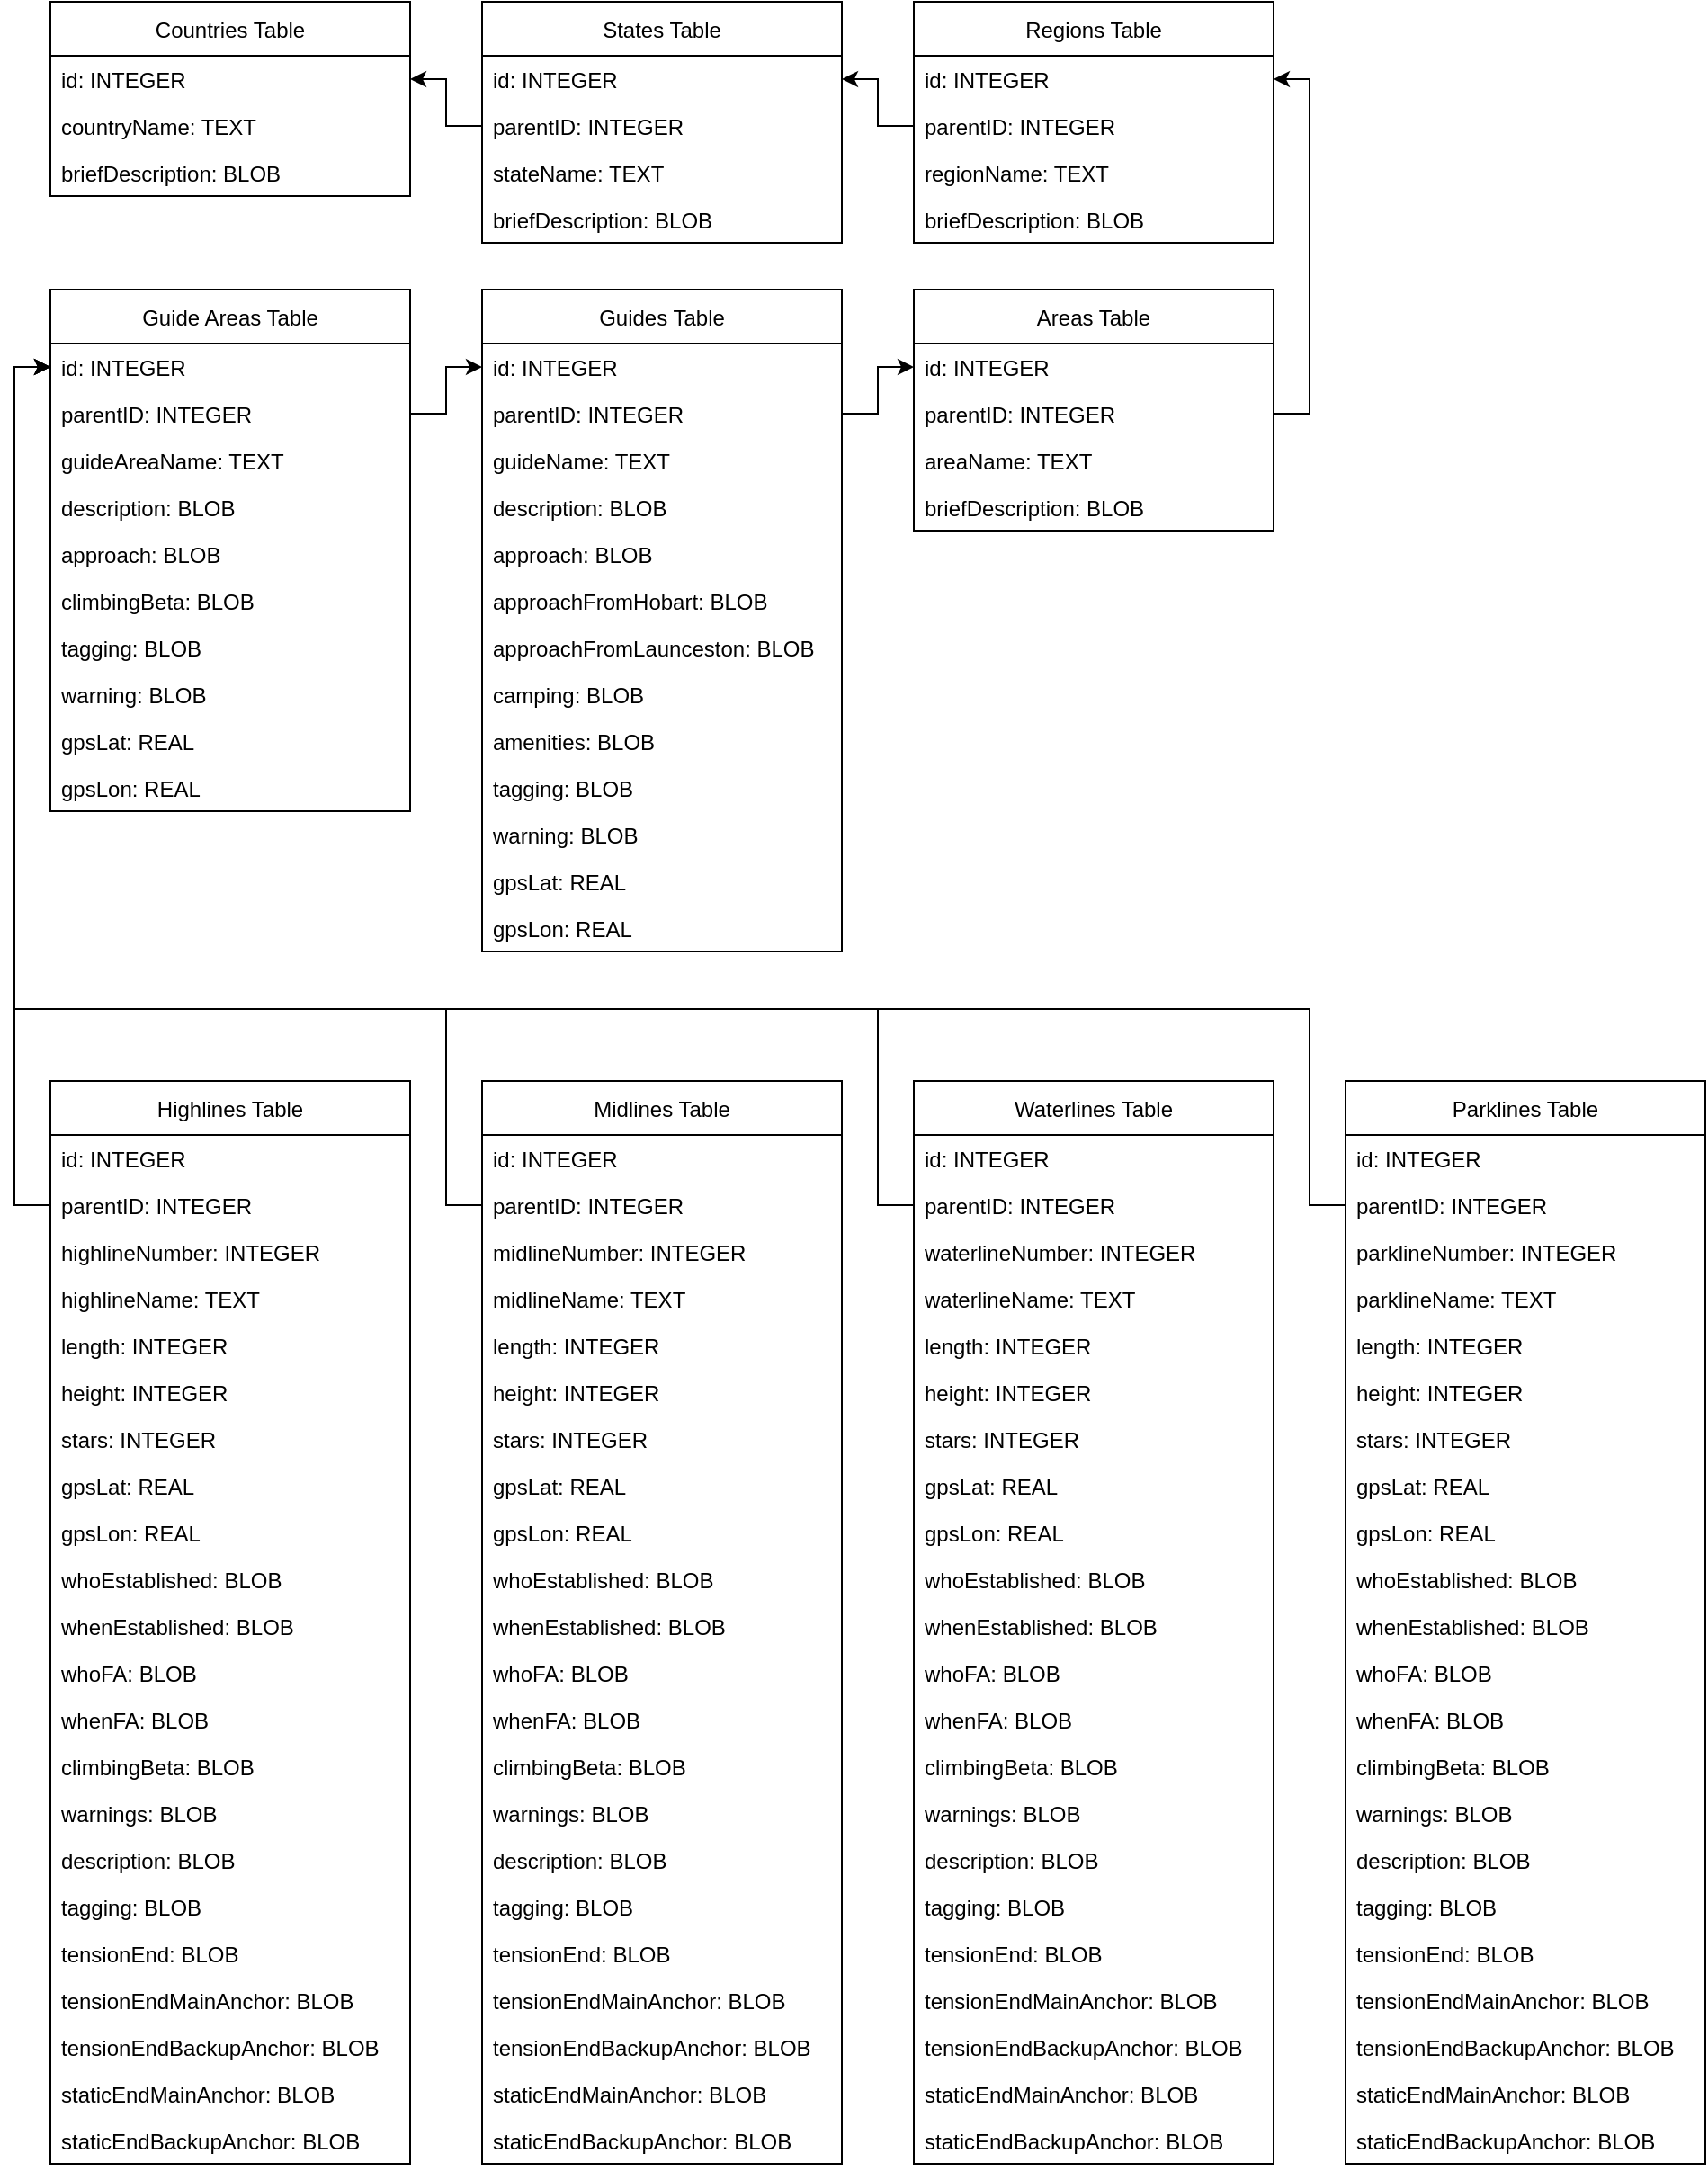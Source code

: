 <mxfile version="14.1.1" type="github">
  <diagram id="WBI-k09h-WRQAt_F1_dS" name="Page-1">
    <mxGraphModel dx="1955" dy="973" grid="1" gridSize="10" guides="1" tooltips="1" connect="1" arrows="1" fold="1" page="1" pageScale="1" pageWidth="3300" pageHeight="4681" math="0" shadow="0">
      <root>
        <mxCell id="0" />
        <mxCell id="1" parent="0" />
        <mxCell id="96o7pm22egk5vVidrWbm-4" value="Countries Table" style="swimlane;fontStyle=0;childLayout=stackLayout;horizontal=1;startSize=30;fillColor=none;horizontalStack=0;resizeParent=1;resizeParentMax=0;resizeLast=0;collapsible=1;marginBottom=0;" parent="1" vertex="1">
          <mxGeometry x="40" y="40" width="200" height="108" as="geometry">
            <mxRectangle x="390" y="250" width="90" height="26" as="alternateBounds" />
          </mxGeometry>
        </mxCell>
        <mxCell id="96o7pm22egk5vVidrWbm-5" value="id: INTEGER" style="text;strokeColor=none;fillColor=none;align=left;verticalAlign=top;spacingLeft=4;spacingRight=4;overflow=hidden;rotatable=0;points=[[0,0.5],[1,0.5]];portConstraint=eastwest;" parent="96o7pm22egk5vVidrWbm-4" vertex="1">
          <mxGeometry y="30" width="200" height="26" as="geometry" />
        </mxCell>
        <mxCell id="96o7pm22egk5vVidrWbm-6" value="countryName: TEXT" style="text;strokeColor=none;fillColor=none;align=left;verticalAlign=top;spacingLeft=4;spacingRight=4;overflow=hidden;rotatable=0;points=[[0,0.5],[1,0.5]];portConstraint=eastwest;" parent="96o7pm22egk5vVidrWbm-4" vertex="1">
          <mxGeometry y="56" width="200" height="26" as="geometry" />
        </mxCell>
        <mxCell id="96o7pm22egk5vVidrWbm-7" value="briefDescription: BLOB" style="text;strokeColor=none;fillColor=none;align=left;verticalAlign=top;spacingLeft=4;spacingRight=4;overflow=hidden;rotatable=0;points=[[0,0.5],[1,0.5]];portConstraint=eastwest;" parent="96o7pm22egk5vVidrWbm-4" vertex="1">
          <mxGeometry y="82" width="200" height="26" as="geometry" />
        </mxCell>
        <mxCell id="96o7pm22egk5vVidrWbm-12" value="States Table" style="swimlane;fontStyle=0;childLayout=stackLayout;horizontal=1;startSize=30;fillColor=none;horizontalStack=0;resizeParent=1;resizeParentMax=0;resizeLast=0;collapsible=1;marginBottom=0;" parent="1" vertex="1">
          <mxGeometry x="280" y="40" width="200" height="134" as="geometry">
            <mxRectangle x="390" y="250" width="90" height="26" as="alternateBounds" />
          </mxGeometry>
        </mxCell>
        <mxCell id="96o7pm22egk5vVidrWbm-13" value="id: INTEGER" style="text;strokeColor=none;fillColor=none;align=left;verticalAlign=top;spacingLeft=4;spacingRight=4;overflow=hidden;rotatable=0;points=[[0,0.5],[1,0.5]];portConstraint=eastwest;" parent="96o7pm22egk5vVidrWbm-12" vertex="1">
          <mxGeometry y="30" width="200" height="26" as="geometry" />
        </mxCell>
        <mxCell id="96o7pm22egk5vVidrWbm-21" value="parentID: INTEGER" style="text;strokeColor=none;fillColor=none;align=left;verticalAlign=top;spacingLeft=4;spacingRight=4;overflow=hidden;rotatable=0;points=[[0,0.5],[1,0.5]];portConstraint=eastwest;" parent="96o7pm22egk5vVidrWbm-12" vertex="1">
          <mxGeometry y="56" width="200" height="26" as="geometry" />
        </mxCell>
        <mxCell id="96o7pm22egk5vVidrWbm-14" value="stateName: TEXT" style="text;strokeColor=none;fillColor=none;align=left;verticalAlign=top;spacingLeft=4;spacingRight=4;overflow=hidden;rotatable=0;points=[[0,0.5],[1,0.5]];portConstraint=eastwest;" parent="96o7pm22egk5vVidrWbm-12" vertex="1">
          <mxGeometry y="82" width="200" height="26" as="geometry" />
        </mxCell>
        <mxCell id="96o7pm22egk5vVidrWbm-15" value="briefDescription: BLOB" style="text;strokeColor=none;fillColor=none;align=left;verticalAlign=top;spacingLeft=4;spacingRight=4;overflow=hidden;rotatable=0;points=[[0,0.5],[1,0.5]];portConstraint=eastwest;" parent="96o7pm22egk5vVidrWbm-12" vertex="1">
          <mxGeometry y="108" width="200" height="26" as="geometry" />
        </mxCell>
        <mxCell id="96o7pm22egk5vVidrWbm-22" style="edgeStyle=orthogonalEdgeStyle;rounded=0;orthogonalLoop=1;jettySize=auto;html=1;exitX=0;exitY=0.5;exitDx=0;exitDy=0;entryX=1;entryY=0.5;entryDx=0;entryDy=0;" parent="1" source="96o7pm22egk5vVidrWbm-21" target="96o7pm22egk5vVidrWbm-5" edge="1">
          <mxGeometry relative="1" as="geometry" />
        </mxCell>
        <mxCell id="96o7pm22egk5vVidrWbm-23" value="Regions Table" style="swimlane;fontStyle=0;childLayout=stackLayout;horizontal=1;startSize=30;fillColor=none;horizontalStack=0;resizeParent=1;resizeParentMax=0;resizeLast=0;collapsible=1;marginBottom=0;" parent="1" vertex="1">
          <mxGeometry x="520" y="40" width="200" height="134" as="geometry">
            <mxRectangle x="390" y="250" width="90" height="26" as="alternateBounds" />
          </mxGeometry>
        </mxCell>
        <mxCell id="96o7pm22egk5vVidrWbm-24" value="id: INTEGER" style="text;strokeColor=none;fillColor=none;align=left;verticalAlign=top;spacingLeft=4;spacingRight=4;overflow=hidden;rotatable=0;points=[[0,0.5],[1,0.5]];portConstraint=eastwest;" parent="96o7pm22egk5vVidrWbm-23" vertex="1">
          <mxGeometry y="30" width="200" height="26" as="geometry" />
        </mxCell>
        <mxCell id="96o7pm22egk5vVidrWbm-25" value="parentID: INTEGER" style="text;strokeColor=none;fillColor=none;align=left;verticalAlign=top;spacingLeft=4;spacingRight=4;overflow=hidden;rotatable=0;points=[[0,0.5],[1,0.5]];portConstraint=eastwest;" parent="96o7pm22egk5vVidrWbm-23" vertex="1">
          <mxGeometry y="56" width="200" height="26" as="geometry" />
        </mxCell>
        <mxCell id="96o7pm22egk5vVidrWbm-26" value="regionName: TEXT" style="text;strokeColor=none;fillColor=none;align=left;verticalAlign=top;spacingLeft=4;spacingRight=4;overflow=hidden;rotatable=0;points=[[0,0.5],[1,0.5]];portConstraint=eastwest;" parent="96o7pm22egk5vVidrWbm-23" vertex="1">
          <mxGeometry y="82" width="200" height="26" as="geometry" />
        </mxCell>
        <mxCell id="96o7pm22egk5vVidrWbm-27" value="briefDescription: BLOB" style="text;strokeColor=none;fillColor=none;align=left;verticalAlign=top;spacingLeft=4;spacingRight=4;overflow=hidden;rotatable=0;points=[[0,0.5],[1,0.5]];portConstraint=eastwest;" parent="96o7pm22egk5vVidrWbm-23" vertex="1">
          <mxGeometry y="108" width="200" height="26" as="geometry" />
        </mxCell>
        <mxCell id="96o7pm22egk5vVidrWbm-28" style="edgeStyle=orthogonalEdgeStyle;rounded=0;orthogonalLoop=1;jettySize=auto;html=1;exitX=0;exitY=0.5;exitDx=0;exitDy=0;entryX=1;entryY=0.5;entryDx=0;entryDy=0;" parent="1" source="96o7pm22egk5vVidrWbm-25" target="96o7pm22egk5vVidrWbm-13" edge="1">
          <mxGeometry relative="1" as="geometry" />
        </mxCell>
        <mxCell id="96o7pm22egk5vVidrWbm-29" value="Areas Table" style="swimlane;fontStyle=0;childLayout=stackLayout;horizontal=1;startSize=30;fillColor=none;horizontalStack=0;resizeParent=1;resizeParentMax=0;resizeLast=0;collapsible=1;marginBottom=0;" parent="1" vertex="1">
          <mxGeometry x="520" y="200" width="200" height="134" as="geometry">
            <mxRectangle x="390" y="250" width="90" height="26" as="alternateBounds" />
          </mxGeometry>
        </mxCell>
        <mxCell id="96o7pm22egk5vVidrWbm-30" value="id: INTEGER" style="text;strokeColor=none;fillColor=none;align=left;verticalAlign=top;spacingLeft=4;spacingRight=4;overflow=hidden;rotatable=0;points=[[0,0.5],[1,0.5]];portConstraint=eastwest;" parent="96o7pm22egk5vVidrWbm-29" vertex="1">
          <mxGeometry y="30" width="200" height="26" as="geometry" />
        </mxCell>
        <mxCell id="96o7pm22egk5vVidrWbm-31" value="parentID: INTEGER" style="text;strokeColor=none;fillColor=none;align=left;verticalAlign=top;spacingLeft=4;spacingRight=4;overflow=hidden;rotatable=0;points=[[0,0.5],[1,0.5]];portConstraint=eastwest;" parent="96o7pm22egk5vVidrWbm-29" vertex="1">
          <mxGeometry y="56" width="200" height="26" as="geometry" />
        </mxCell>
        <mxCell id="96o7pm22egk5vVidrWbm-32" value="areaName: TEXT" style="text;strokeColor=none;fillColor=none;align=left;verticalAlign=top;spacingLeft=4;spacingRight=4;overflow=hidden;rotatable=0;points=[[0,0.5],[1,0.5]];portConstraint=eastwest;" parent="96o7pm22egk5vVidrWbm-29" vertex="1">
          <mxGeometry y="82" width="200" height="26" as="geometry" />
        </mxCell>
        <mxCell id="96o7pm22egk5vVidrWbm-33" value="briefDescription: BLOB" style="text;strokeColor=none;fillColor=none;align=left;verticalAlign=top;spacingLeft=4;spacingRight=4;overflow=hidden;rotatable=0;points=[[0,0.5],[1,0.5]];portConstraint=eastwest;" parent="96o7pm22egk5vVidrWbm-29" vertex="1">
          <mxGeometry y="108" width="200" height="26" as="geometry" />
        </mxCell>
        <mxCell id="96o7pm22egk5vVidrWbm-34" style="edgeStyle=orthogonalEdgeStyle;rounded=0;orthogonalLoop=1;jettySize=auto;html=1;exitX=1;exitY=0.5;exitDx=0;exitDy=0;entryX=1;entryY=0.5;entryDx=0;entryDy=0;" parent="1" source="96o7pm22egk5vVidrWbm-31" target="96o7pm22egk5vVidrWbm-24" edge="1">
          <mxGeometry relative="1" as="geometry" />
        </mxCell>
        <mxCell id="96o7pm22egk5vVidrWbm-35" value="Guides Table" style="swimlane;fontStyle=0;childLayout=stackLayout;horizontal=1;startSize=30;fillColor=none;horizontalStack=0;resizeParent=1;resizeParentMax=0;resizeLast=0;collapsible=1;marginBottom=0;" parent="1" vertex="1">
          <mxGeometry x="280" y="200" width="200" height="368" as="geometry">
            <mxRectangle x="390" y="250" width="90" height="26" as="alternateBounds" />
          </mxGeometry>
        </mxCell>
        <mxCell id="96o7pm22egk5vVidrWbm-36" value="id: INTEGER" style="text;strokeColor=none;fillColor=none;align=left;verticalAlign=top;spacingLeft=4;spacingRight=4;overflow=hidden;rotatable=0;points=[[0,0.5],[1,0.5]];portConstraint=eastwest;" parent="96o7pm22egk5vVidrWbm-35" vertex="1">
          <mxGeometry y="30" width="200" height="26" as="geometry" />
        </mxCell>
        <mxCell id="96o7pm22egk5vVidrWbm-37" value="parentID: INTEGER" style="text;strokeColor=none;fillColor=none;align=left;verticalAlign=top;spacingLeft=4;spacingRight=4;overflow=hidden;rotatable=0;points=[[0,0.5],[1,0.5]];portConstraint=eastwest;" parent="96o7pm22egk5vVidrWbm-35" vertex="1">
          <mxGeometry y="56" width="200" height="26" as="geometry" />
        </mxCell>
        <mxCell id="96o7pm22egk5vVidrWbm-38" value="guideName: TEXT" style="text;strokeColor=none;fillColor=none;align=left;verticalAlign=top;spacingLeft=4;spacingRight=4;overflow=hidden;rotatable=0;points=[[0,0.5],[1,0.5]];portConstraint=eastwest;" parent="96o7pm22egk5vVidrWbm-35" vertex="1">
          <mxGeometry y="82" width="200" height="26" as="geometry" />
        </mxCell>
        <mxCell id="96o7pm22egk5vVidrWbm-39" value="description: BLOB" style="text;strokeColor=none;fillColor=none;align=left;verticalAlign=top;spacingLeft=4;spacingRight=4;overflow=hidden;rotatable=0;points=[[0,0.5],[1,0.5]];portConstraint=eastwest;" parent="96o7pm22egk5vVidrWbm-35" vertex="1">
          <mxGeometry y="108" width="200" height="26" as="geometry" />
        </mxCell>
        <mxCell id="96o7pm22egk5vVidrWbm-41" value="approach: BLOB" style="text;strokeColor=none;fillColor=none;align=left;verticalAlign=top;spacingLeft=4;spacingRight=4;overflow=hidden;rotatable=0;points=[[0,0.5],[1,0.5]];portConstraint=eastwest;" parent="96o7pm22egk5vVidrWbm-35" vertex="1">
          <mxGeometry y="134" width="200" height="26" as="geometry" />
        </mxCell>
        <mxCell id="96o7pm22egk5vVidrWbm-42" value="approachFromHobart: BLOB" style="text;strokeColor=none;fillColor=none;align=left;verticalAlign=top;spacingLeft=4;spacingRight=4;overflow=hidden;rotatable=0;points=[[0,0.5],[1,0.5]];portConstraint=eastwest;" parent="96o7pm22egk5vVidrWbm-35" vertex="1">
          <mxGeometry y="160" width="200" height="26" as="geometry" />
        </mxCell>
        <mxCell id="96o7pm22egk5vVidrWbm-43" value="approachFromLaunceston: BLOB" style="text;strokeColor=none;fillColor=none;align=left;verticalAlign=top;spacingLeft=4;spacingRight=4;overflow=hidden;rotatable=0;points=[[0,0.5],[1,0.5]];portConstraint=eastwest;" parent="96o7pm22egk5vVidrWbm-35" vertex="1">
          <mxGeometry y="186" width="200" height="26" as="geometry" />
        </mxCell>
        <mxCell id="96o7pm22egk5vVidrWbm-49" value="camping: BLOB" style="text;strokeColor=none;fillColor=none;align=left;verticalAlign=top;spacingLeft=4;spacingRight=4;overflow=hidden;rotatable=0;points=[[0,0.5],[1,0.5]];portConstraint=eastwest;" parent="96o7pm22egk5vVidrWbm-35" vertex="1">
          <mxGeometry y="212" width="200" height="26" as="geometry" />
        </mxCell>
        <mxCell id="96o7pm22egk5vVidrWbm-44" value="amenities: BLOB" style="text;strokeColor=none;fillColor=none;align=left;verticalAlign=top;spacingLeft=4;spacingRight=4;overflow=hidden;rotatable=0;points=[[0,0.5],[1,0.5]];portConstraint=eastwest;" parent="96o7pm22egk5vVidrWbm-35" vertex="1">
          <mxGeometry y="238" width="200" height="26" as="geometry" />
        </mxCell>
        <mxCell id="96o7pm22egk5vVidrWbm-45" value="tagging: BLOB" style="text;strokeColor=none;fillColor=none;align=left;verticalAlign=top;spacingLeft=4;spacingRight=4;overflow=hidden;rotatable=0;points=[[0,0.5],[1,0.5]];portConstraint=eastwest;" parent="96o7pm22egk5vVidrWbm-35" vertex="1">
          <mxGeometry y="264" width="200" height="26" as="geometry" />
        </mxCell>
        <mxCell id="96o7pm22egk5vVidrWbm-46" value="warning: BLOB" style="text;strokeColor=none;fillColor=none;align=left;verticalAlign=top;spacingLeft=4;spacingRight=4;overflow=hidden;rotatable=0;points=[[0,0.5],[1,0.5]];portConstraint=eastwest;" parent="96o7pm22egk5vVidrWbm-35" vertex="1">
          <mxGeometry y="290" width="200" height="26" as="geometry" />
        </mxCell>
        <mxCell id="96o7pm22egk5vVidrWbm-47" value="gpsLat: REAL" style="text;strokeColor=none;fillColor=none;align=left;verticalAlign=top;spacingLeft=4;spacingRight=4;overflow=hidden;rotatable=0;points=[[0,0.5],[1,0.5]];portConstraint=eastwest;" parent="96o7pm22egk5vVidrWbm-35" vertex="1">
          <mxGeometry y="316" width="200" height="26" as="geometry" />
        </mxCell>
        <mxCell id="96o7pm22egk5vVidrWbm-48" value="gpsLon: REAL" style="text;strokeColor=none;fillColor=none;align=left;verticalAlign=top;spacingLeft=4;spacingRight=4;overflow=hidden;rotatable=0;points=[[0,0.5],[1,0.5]];portConstraint=eastwest;" parent="96o7pm22egk5vVidrWbm-35" vertex="1">
          <mxGeometry y="342" width="200" height="26" as="geometry" />
        </mxCell>
        <mxCell id="96o7pm22egk5vVidrWbm-40" style="edgeStyle=orthogonalEdgeStyle;rounded=0;orthogonalLoop=1;jettySize=auto;html=1;exitX=1;exitY=0.5;exitDx=0;exitDy=0;entryX=0;entryY=0.5;entryDx=0;entryDy=0;" parent="1" source="96o7pm22egk5vVidrWbm-37" target="96o7pm22egk5vVidrWbm-30" edge="1">
          <mxGeometry relative="1" as="geometry" />
        </mxCell>
        <mxCell id="96o7pm22egk5vVidrWbm-50" value="Guide Areas Table" style="swimlane;fontStyle=0;childLayout=stackLayout;horizontal=1;startSize=30;fillColor=none;horizontalStack=0;resizeParent=1;resizeParentMax=0;resizeLast=0;collapsible=1;marginBottom=0;" parent="1" vertex="1">
          <mxGeometry x="40" y="200" width="200" height="290" as="geometry">
            <mxRectangle x="390" y="250" width="90" height="26" as="alternateBounds" />
          </mxGeometry>
        </mxCell>
        <mxCell id="96o7pm22egk5vVidrWbm-51" value="id: INTEGER" style="text;strokeColor=none;fillColor=none;align=left;verticalAlign=top;spacingLeft=4;spacingRight=4;overflow=hidden;rotatable=0;points=[[0,0.5],[1,0.5]];portConstraint=eastwest;" parent="96o7pm22egk5vVidrWbm-50" vertex="1">
          <mxGeometry y="30" width="200" height="26" as="geometry" />
        </mxCell>
        <mxCell id="96o7pm22egk5vVidrWbm-52" value="parentID: INTEGER" style="text;strokeColor=none;fillColor=none;align=left;verticalAlign=top;spacingLeft=4;spacingRight=4;overflow=hidden;rotatable=0;points=[[0,0.5],[1,0.5]];portConstraint=eastwest;" parent="96o7pm22egk5vVidrWbm-50" vertex="1">
          <mxGeometry y="56" width="200" height="26" as="geometry" />
        </mxCell>
        <mxCell id="96o7pm22egk5vVidrWbm-53" value="guideAreaName: TEXT" style="text;strokeColor=none;fillColor=none;align=left;verticalAlign=top;spacingLeft=4;spacingRight=4;overflow=hidden;rotatable=0;points=[[0,0.5],[1,0.5]];portConstraint=eastwest;" parent="96o7pm22egk5vVidrWbm-50" vertex="1">
          <mxGeometry y="82" width="200" height="26" as="geometry" />
        </mxCell>
        <mxCell id="96o7pm22egk5vVidrWbm-54" value="description: BLOB" style="text;strokeColor=none;fillColor=none;align=left;verticalAlign=top;spacingLeft=4;spacingRight=4;overflow=hidden;rotatable=0;points=[[0,0.5],[1,0.5]];portConstraint=eastwest;" parent="96o7pm22egk5vVidrWbm-50" vertex="1">
          <mxGeometry y="108" width="200" height="26" as="geometry" />
        </mxCell>
        <mxCell id="96o7pm22egk5vVidrWbm-55" value="approach: BLOB" style="text;strokeColor=none;fillColor=none;align=left;verticalAlign=top;spacingLeft=4;spacingRight=4;overflow=hidden;rotatable=0;points=[[0,0.5],[1,0.5]];portConstraint=eastwest;" parent="96o7pm22egk5vVidrWbm-50" vertex="1">
          <mxGeometry y="134" width="200" height="26" as="geometry" />
        </mxCell>
        <mxCell id="fumI4aQK8S63wLdia6vY-1" value="climbingBeta: BLOB" style="text;strokeColor=none;fillColor=none;align=left;verticalAlign=top;spacingLeft=4;spacingRight=4;overflow=hidden;rotatable=0;points=[[0,0.5],[1,0.5]];portConstraint=eastwest;" vertex="1" parent="96o7pm22egk5vVidrWbm-50">
          <mxGeometry y="160" width="200" height="26" as="geometry" />
        </mxCell>
        <mxCell id="96o7pm22egk5vVidrWbm-60" value="tagging: BLOB" style="text;strokeColor=none;fillColor=none;align=left;verticalAlign=top;spacingLeft=4;spacingRight=4;overflow=hidden;rotatable=0;points=[[0,0.5],[1,0.5]];portConstraint=eastwest;" parent="96o7pm22egk5vVidrWbm-50" vertex="1">
          <mxGeometry y="186" width="200" height="26" as="geometry" />
        </mxCell>
        <mxCell id="96o7pm22egk5vVidrWbm-61" value="warning: BLOB" style="text;strokeColor=none;fillColor=none;align=left;verticalAlign=top;spacingLeft=4;spacingRight=4;overflow=hidden;rotatable=0;points=[[0,0.5],[1,0.5]];portConstraint=eastwest;" parent="96o7pm22egk5vVidrWbm-50" vertex="1">
          <mxGeometry y="212" width="200" height="26" as="geometry" />
        </mxCell>
        <mxCell id="96o7pm22egk5vVidrWbm-62" value="gpsLat: REAL" style="text;strokeColor=none;fillColor=none;align=left;verticalAlign=top;spacingLeft=4;spacingRight=4;overflow=hidden;rotatable=0;points=[[0,0.5],[1,0.5]];portConstraint=eastwest;" parent="96o7pm22egk5vVidrWbm-50" vertex="1">
          <mxGeometry y="238" width="200" height="26" as="geometry" />
        </mxCell>
        <mxCell id="96o7pm22egk5vVidrWbm-63" value="gpsLon: REAL" style="text;strokeColor=none;fillColor=none;align=left;verticalAlign=top;spacingLeft=4;spacingRight=4;overflow=hidden;rotatable=0;points=[[0,0.5],[1,0.5]];portConstraint=eastwest;" parent="96o7pm22egk5vVidrWbm-50" vertex="1">
          <mxGeometry y="264" width="200" height="26" as="geometry" />
        </mxCell>
        <mxCell id="96o7pm22egk5vVidrWbm-64" style="edgeStyle=orthogonalEdgeStyle;rounded=0;orthogonalLoop=1;jettySize=auto;html=1;exitX=1;exitY=0.5;exitDx=0;exitDy=0;entryX=0;entryY=0.5;entryDx=0;entryDy=0;" parent="1" source="96o7pm22egk5vVidrWbm-52" target="96o7pm22egk5vVidrWbm-36" edge="1">
          <mxGeometry relative="1" as="geometry" />
        </mxCell>
        <mxCell id="fumI4aQK8S63wLdia6vY-2" value="Highlines Table" style="swimlane;fontStyle=0;childLayout=stackLayout;horizontal=1;startSize=30;fillColor=none;horizontalStack=0;resizeParent=1;resizeParentMax=0;resizeLast=0;collapsible=1;marginBottom=0;" vertex="1" parent="1">
          <mxGeometry x="40" y="640" width="200" height="602" as="geometry">
            <mxRectangle x="390" y="250" width="90" height="26" as="alternateBounds" />
          </mxGeometry>
        </mxCell>
        <mxCell id="fumI4aQK8S63wLdia6vY-3" value="id: INTEGER" style="text;strokeColor=none;fillColor=none;align=left;verticalAlign=top;spacingLeft=4;spacingRight=4;overflow=hidden;rotatable=0;points=[[0,0.5],[1,0.5]];portConstraint=eastwest;" vertex="1" parent="fumI4aQK8S63wLdia6vY-2">
          <mxGeometry y="30" width="200" height="26" as="geometry" />
        </mxCell>
        <mxCell id="fumI4aQK8S63wLdia6vY-4" value="parentID: INTEGER" style="text;strokeColor=none;fillColor=none;align=left;verticalAlign=top;spacingLeft=4;spacingRight=4;overflow=hidden;rotatable=0;points=[[0,0.5],[1,0.5]];portConstraint=eastwest;" vertex="1" parent="fumI4aQK8S63wLdia6vY-2">
          <mxGeometry y="56" width="200" height="26" as="geometry" />
        </mxCell>
        <mxCell id="fumI4aQK8S63wLdia6vY-5" value="highlineNumber: INTEGER" style="text;strokeColor=none;fillColor=none;align=left;verticalAlign=top;spacingLeft=4;spacingRight=4;overflow=hidden;rotatable=0;points=[[0,0.5],[1,0.5]];portConstraint=eastwest;" vertex="1" parent="fumI4aQK8S63wLdia6vY-2">
          <mxGeometry y="82" width="200" height="26" as="geometry" />
        </mxCell>
        <mxCell id="fumI4aQK8S63wLdia6vY-14" value="highlineName: TEXT" style="text;strokeColor=none;fillColor=none;align=left;verticalAlign=top;spacingLeft=4;spacingRight=4;overflow=hidden;rotatable=0;points=[[0,0.5],[1,0.5]];portConstraint=eastwest;" vertex="1" parent="fumI4aQK8S63wLdia6vY-2">
          <mxGeometry y="108" width="200" height="26" as="geometry" />
        </mxCell>
        <mxCell id="fumI4aQK8S63wLdia6vY-6" value="length: INTEGER" style="text;strokeColor=none;fillColor=none;align=left;verticalAlign=top;spacingLeft=4;spacingRight=4;overflow=hidden;rotatable=0;points=[[0,0.5],[1,0.5]];portConstraint=eastwest;" vertex="1" parent="fumI4aQK8S63wLdia6vY-2">
          <mxGeometry y="134" width="200" height="26" as="geometry" />
        </mxCell>
        <mxCell id="fumI4aQK8S63wLdia6vY-7" value="height: INTEGER" style="text;strokeColor=none;fillColor=none;align=left;verticalAlign=top;spacingLeft=4;spacingRight=4;overflow=hidden;rotatable=0;points=[[0,0.5],[1,0.5]];portConstraint=eastwest;" vertex="1" parent="fumI4aQK8S63wLdia6vY-2">
          <mxGeometry y="160" width="200" height="26" as="geometry" />
        </mxCell>
        <mxCell id="fumI4aQK8S63wLdia6vY-8" value="stars: INTEGER" style="text;strokeColor=none;fillColor=none;align=left;verticalAlign=top;spacingLeft=4;spacingRight=4;overflow=hidden;rotatable=0;points=[[0,0.5],[1,0.5]];portConstraint=eastwest;" vertex="1" parent="fumI4aQK8S63wLdia6vY-2">
          <mxGeometry y="186" width="200" height="26" as="geometry" />
        </mxCell>
        <mxCell id="fumI4aQK8S63wLdia6vY-11" value="gpsLat: REAL" style="text;strokeColor=none;fillColor=none;align=left;verticalAlign=top;spacingLeft=4;spacingRight=4;overflow=hidden;rotatable=0;points=[[0,0.5],[1,0.5]];portConstraint=eastwest;" vertex="1" parent="fumI4aQK8S63wLdia6vY-2">
          <mxGeometry y="212" width="200" height="26" as="geometry" />
        </mxCell>
        <mxCell id="fumI4aQK8S63wLdia6vY-12" value="gpsLon: REAL" style="text;strokeColor=none;fillColor=none;align=left;verticalAlign=top;spacingLeft=4;spacingRight=4;overflow=hidden;rotatable=0;points=[[0,0.5],[1,0.5]];portConstraint=eastwest;" vertex="1" parent="fumI4aQK8S63wLdia6vY-2">
          <mxGeometry y="238" width="200" height="26" as="geometry" />
        </mxCell>
        <mxCell id="fumI4aQK8S63wLdia6vY-15" value="whoEstablished: BLOB" style="text;strokeColor=none;fillColor=none;align=left;verticalAlign=top;spacingLeft=4;spacingRight=4;overflow=hidden;rotatable=0;points=[[0,0.5],[1,0.5]];portConstraint=eastwest;" vertex="1" parent="fumI4aQK8S63wLdia6vY-2">
          <mxGeometry y="264" width="200" height="26" as="geometry" />
        </mxCell>
        <mxCell id="fumI4aQK8S63wLdia6vY-16" value="whenEstablished: BLOB" style="text;strokeColor=none;fillColor=none;align=left;verticalAlign=top;spacingLeft=4;spacingRight=4;overflow=hidden;rotatable=0;points=[[0,0.5],[1,0.5]];portConstraint=eastwest;" vertex="1" parent="fumI4aQK8S63wLdia6vY-2">
          <mxGeometry y="290" width="200" height="26" as="geometry" />
        </mxCell>
        <mxCell id="fumI4aQK8S63wLdia6vY-17" value="whoFA: BLOB" style="text;strokeColor=none;fillColor=none;align=left;verticalAlign=top;spacingLeft=4;spacingRight=4;overflow=hidden;rotatable=0;points=[[0,0.5],[1,0.5]];portConstraint=eastwest;" vertex="1" parent="fumI4aQK8S63wLdia6vY-2">
          <mxGeometry y="316" width="200" height="26" as="geometry" />
        </mxCell>
        <mxCell id="fumI4aQK8S63wLdia6vY-18" value="whenFA: BLOB" style="text;strokeColor=none;fillColor=none;align=left;verticalAlign=top;spacingLeft=4;spacingRight=4;overflow=hidden;rotatable=0;points=[[0,0.5],[1,0.5]];portConstraint=eastwest;" vertex="1" parent="fumI4aQK8S63wLdia6vY-2">
          <mxGeometry y="342" width="200" height="26" as="geometry" />
        </mxCell>
        <mxCell id="fumI4aQK8S63wLdia6vY-19" value="climbingBeta: BLOB" style="text;strokeColor=none;fillColor=none;align=left;verticalAlign=top;spacingLeft=4;spacingRight=4;overflow=hidden;rotatable=0;points=[[0,0.5],[1,0.5]];portConstraint=eastwest;" vertex="1" parent="fumI4aQK8S63wLdia6vY-2">
          <mxGeometry y="368" width="200" height="26" as="geometry" />
        </mxCell>
        <mxCell id="fumI4aQK8S63wLdia6vY-20" value="warnings: BLOB" style="text;strokeColor=none;fillColor=none;align=left;verticalAlign=top;spacingLeft=4;spacingRight=4;overflow=hidden;rotatable=0;points=[[0,0.5],[1,0.5]];portConstraint=eastwest;" vertex="1" parent="fumI4aQK8S63wLdia6vY-2">
          <mxGeometry y="394" width="200" height="26" as="geometry" />
        </mxCell>
        <mxCell id="fumI4aQK8S63wLdia6vY-21" value="description: BLOB" style="text;strokeColor=none;fillColor=none;align=left;verticalAlign=top;spacingLeft=4;spacingRight=4;overflow=hidden;rotatable=0;points=[[0,0.5],[1,0.5]];portConstraint=eastwest;" vertex="1" parent="fumI4aQK8S63wLdia6vY-2">
          <mxGeometry y="420" width="200" height="26" as="geometry" />
        </mxCell>
        <mxCell id="fumI4aQK8S63wLdia6vY-22" value="tagging: BLOB" style="text;strokeColor=none;fillColor=none;align=left;verticalAlign=top;spacingLeft=4;spacingRight=4;overflow=hidden;rotatable=0;points=[[0,0.5],[1,0.5]];portConstraint=eastwest;" vertex="1" parent="fumI4aQK8S63wLdia6vY-2">
          <mxGeometry y="446" width="200" height="26" as="geometry" />
        </mxCell>
        <mxCell id="fumI4aQK8S63wLdia6vY-23" value="tensionEnd: BLOB" style="text;strokeColor=none;fillColor=none;align=left;verticalAlign=top;spacingLeft=4;spacingRight=4;overflow=hidden;rotatable=0;points=[[0,0.5],[1,0.5]];portConstraint=eastwest;" vertex="1" parent="fumI4aQK8S63wLdia6vY-2">
          <mxGeometry y="472" width="200" height="26" as="geometry" />
        </mxCell>
        <mxCell id="fumI4aQK8S63wLdia6vY-24" value="tensionEndMainAnchor: BLOB" style="text;strokeColor=none;fillColor=none;align=left;verticalAlign=top;spacingLeft=4;spacingRight=4;overflow=hidden;rotatable=0;points=[[0,0.5],[1,0.5]];portConstraint=eastwest;" vertex="1" parent="fumI4aQK8S63wLdia6vY-2">
          <mxGeometry y="498" width="200" height="26" as="geometry" />
        </mxCell>
        <mxCell id="fumI4aQK8S63wLdia6vY-25" value="tensionEndBackupAnchor: BLOB" style="text;strokeColor=none;fillColor=none;align=left;verticalAlign=top;spacingLeft=4;spacingRight=4;overflow=hidden;rotatable=0;points=[[0,0.5],[1,0.5]];portConstraint=eastwest;" vertex="1" parent="fumI4aQK8S63wLdia6vY-2">
          <mxGeometry y="524" width="200" height="26" as="geometry" />
        </mxCell>
        <mxCell id="fumI4aQK8S63wLdia6vY-26" value="staticEndMainAnchor: BLOB" style="text;strokeColor=none;fillColor=none;align=left;verticalAlign=top;spacingLeft=4;spacingRight=4;overflow=hidden;rotatable=0;points=[[0,0.5],[1,0.5]];portConstraint=eastwest;" vertex="1" parent="fumI4aQK8S63wLdia6vY-2">
          <mxGeometry y="550" width="200" height="26" as="geometry" />
        </mxCell>
        <mxCell id="fumI4aQK8S63wLdia6vY-27" value="staticEndBackupAnchor: BLOB" style="text;strokeColor=none;fillColor=none;align=left;verticalAlign=top;spacingLeft=4;spacingRight=4;overflow=hidden;rotatable=0;points=[[0,0.5],[1,0.5]];portConstraint=eastwest;" vertex="1" parent="fumI4aQK8S63wLdia6vY-2">
          <mxGeometry y="576" width="200" height="26" as="geometry" />
        </mxCell>
        <mxCell id="fumI4aQK8S63wLdia6vY-13" style="edgeStyle=orthogonalEdgeStyle;rounded=0;orthogonalLoop=1;jettySize=auto;html=1;exitX=0;exitY=0.5;exitDx=0;exitDy=0;entryX=0;entryY=0.5;entryDx=0;entryDy=0;" edge="1" parent="1" source="fumI4aQK8S63wLdia6vY-4" target="96o7pm22egk5vVidrWbm-51">
          <mxGeometry relative="1" as="geometry" />
        </mxCell>
        <mxCell id="fumI4aQK8S63wLdia6vY-28" value="Midlines Table" style="swimlane;fontStyle=0;childLayout=stackLayout;horizontal=1;startSize=30;fillColor=none;horizontalStack=0;resizeParent=1;resizeParentMax=0;resizeLast=0;collapsible=1;marginBottom=0;" vertex="1" parent="1">
          <mxGeometry x="280" y="640" width="200" height="602" as="geometry">
            <mxRectangle x="390" y="250" width="90" height="26" as="alternateBounds" />
          </mxGeometry>
        </mxCell>
        <mxCell id="fumI4aQK8S63wLdia6vY-29" value="id: INTEGER" style="text;strokeColor=none;fillColor=none;align=left;verticalAlign=top;spacingLeft=4;spacingRight=4;overflow=hidden;rotatable=0;points=[[0,0.5],[1,0.5]];portConstraint=eastwest;" vertex="1" parent="fumI4aQK8S63wLdia6vY-28">
          <mxGeometry y="30" width="200" height="26" as="geometry" />
        </mxCell>
        <mxCell id="fumI4aQK8S63wLdia6vY-30" value="parentID: INTEGER" style="text;strokeColor=none;fillColor=none;align=left;verticalAlign=top;spacingLeft=4;spacingRight=4;overflow=hidden;rotatable=0;points=[[0,0.5],[1,0.5]];portConstraint=eastwest;" vertex="1" parent="fumI4aQK8S63wLdia6vY-28">
          <mxGeometry y="56" width="200" height="26" as="geometry" />
        </mxCell>
        <mxCell id="fumI4aQK8S63wLdia6vY-31" value="midlineNumber: INTEGER" style="text;strokeColor=none;fillColor=none;align=left;verticalAlign=top;spacingLeft=4;spacingRight=4;overflow=hidden;rotatable=0;points=[[0,0.5],[1,0.5]];portConstraint=eastwest;" vertex="1" parent="fumI4aQK8S63wLdia6vY-28">
          <mxGeometry y="82" width="200" height="26" as="geometry" />
        </mxCell>
        <mxCell id="fumI4aQK8S63wLdia6vY-32" value="midlineName: TEXT" style="text;strokeColor=none;fillColor=none;align=left;verticalAlign=top;spacingLeft=4;spacingRight=4;overflow=hidden;rotatable=0;points=[[0,0.5],[1,0.5]];portConstraint=eastwest;" vertex="1" parent="fumI4aQK8S63wLdia6vY-28">
          <mxGeometry y="108" width="200" height="26" as="geometry" />
        </mxCell>
        <mxCell id="fumI4aQK8S63wLdia6vY-33" value="length: INTEGER" style="text;strokeColor=none;fillColor=none;align=left;verticalAlign=top;spacingLeft=4;spacingRight=4;overflow=hidden;rotatable=0;points=[[0,0.5],[1,0.5]];portConstraint=eastwest;" vertex="1" parent="fumI4aQK8S63wLdia6vY-28">
          <mxGeometry y="134" width="200" height="26" as="geometry" />
        </mxCell>
        <mxCell id="fumI4aQK8S63wLdia6vY-34" value="height: INTEGER" style="text;strokeColor=none;fillColor=none;align=left;verticalAlign=top;spacingLeft=4;spacingRight=4;overflow=hidden;rotatable=0;points=[[0,0.5],[1,0.5]];portConstraint=eastwest;" vertex="1" parent="fumI4aQK8S63wLdia6vY-28">
          <mxGeometry y="160" width="200" height="26" as="geometry" />
        </mxCell>
        <mxCell id="fumI4aQK8S63wLdia6vY-35" value="stars: INTEGER" style="text;strokeColor=none;fillColor=none;align=left;verticalAlign=top;spacingLeft=4;spacingRight=4;overflow=hidden;rotatable=0;points=[[0,0.5],[1,0.5]];portConstraint=eastwest;" vertex="1" parent="fumI4aQK8S63wLdia6vY-28">
          <mxGeometry y="186" width="200" height="26" as="geometry" />
        </mxCell>
        <mxCell id="fumI4aQK8S63wLdia6vY-36" value="gpsLat: REAL" style="text;strokeColor=none;fillColor=none;align=left;verticalAlign=top;spacingLeft=4;spacingRight=4;overflow=hidden;rotatable=0;points=[[0,0.5],[1,0.5]];portConstraint=eastwest;" vertex="1" parent="fumI4aQK8S63wLdia6vY-28">
          <mxGeometry y="212" width="200" height="26" as="geometry" />
        </mxCell>
        <mxCell id="fumI4aQK8S63wLdia6vY-37" value="gpsLon: REAL" style="text;strokeColor=none;fillColor=none;align=left;verticalAlign=top;spacingLeft=4;spacingRight=4;overflow=hidden;rotatable=0;points=[[0,0.5],[1,0.5]];portConstraint=eastwest;" vertex="1" parent="fumI4aQK8S63wLdia6vY-28">
          <mxGeometry y="238" width="200" height="26" as="geometry" />
        </mxCell>
        <mxCell id="fumI4aQK8S63wLdia6vY-38" value="whoEstablished: BLOB" style="text;strokeColor=none;fillColor=none;align=left;verticalAlign=top;spacingLeft=4;spacingRight=4;overflow=hidden;rotatable=0;points=[[0,0.5],[1,0.5]];portConstraint=eastwest;" vertex="1" parent="fumI4aQK8S63wLdia6vY-28">
          <mxGeometry y="264" width="200" height="26" as="geometry" />
        </mxCell>
        <mxCell id="fumI4aQK8S63wLdia6vY-39" value="whenEstablished: BLOB" style="text;strokeColor=none;fillColor=none;align=left;verticalAlign=top;spacingLeft=4;spacingRight=4;overflow=hidden;rotatable=0;points=[[0,0.5],[1,0.5]];portConstraint=eastwest;" vertex="1" parent="fumI4aQK8S63wLdia6vY-28">
          <mxGeometry y="290" width="200" height="26" as="geometry" />
        </mxCell>
        <mxCell id="fumI4aQK8S63wLdia6vY-40" value="whoFA: BLOB" style="text;strokeColor=none;fillColor=none;align=left;verticalAlign=top;spacingLeft=4;spacingRight=4;overflow=hidden;rotatable=0;points=[[0,0.5],[1,0.5]];portConstraint=eastwest;" vertex="1" parent="fumI4aQK8S63wLdia6vY-28">
          <mxGeometry y="316" width="200" height="26" as="geometry" />
        </mxCell>
        <mxCell id="fumI4aQK8S63wLdia6vY-41" value="whenFA: BLOB" style="text;strokeColor=none;fillColor=none;align=left;verticalAlign=top;spacingLeft=4;spacingRight=4;overflow=hidden;rotatable=0;points=[[0,0.5],[1,0.5]];portConstraint=eastwest;" vertex="1" parent="fumI4aQK8S63wLdia6vY-28">
          <mxGeometry y="342" width="200" height="26" as="geometry" />
        </mxCell>
        <mxCell id="fumI4aQK8S63wLdia6vY-42" value="climbingBeta: BLOB" style="text;strokeColor=none;fillColor=none;align=left;verticalAlign=top;spacingLeft=4;spacingRight=4;overflow=hidden;rotatable=0;points=[[0,0.5],[1,0.5]];portConstraint=eastwest;" vertex="1" parent="fumI4aQK8S63wLdia6vY-28">
          <mxGeometry y="368" width="200" height="26" as="geometry" />
        </mxCell>
        <mxCell id="fumI4aQK8S63wLdia6vY-43" value="warnings: BLOB" style="text;strokeColor=none;fillColor=none;align=left;verticalAlign=top;spacingLeft=4;spacingRight=4;overflow=hidden;rotatable=0;points=[[0,0.5],[1,0.5]];portConstraint=eastwest;" vertex="1" parent="fumI4aQK8S63wLdia6vY-28">
          <mxGeometry y="394" width="200" height="26" as="geometry" />
        </mxCell>
        <mxCell id="fumI4aQK8S63wLdia6vY-44" value="description: BLOB" style="text;strokeColor=none;fillColor=none;align=left;verticalAlign=top;spacingLeft=4;spacingRight=4;overflow=hidden;rotatable=0;points=[[0,0.5],[1,0.5]];portConstraint=eastwest;" vertex="1" parent="fumI4aQK8S63wLdia6vY-28">
          <mxGeometry y="420" width="200" height="26" as="geometry" />
        </mxCell>
        <mxCell id="fumI4aQK8S63wLdia6vY-45" value="tagging: BLOB" style="text;strokeColor=none;fillColor=none;align=left;verticalAlign=top;spacingLeft=4;spacingRight=4;overflow=hidden;rotatable=0;points=[[0,0.5],[1,0.5]];portConstraint=eastwest;" vertex="1" parent="fumI4aQK8S63wLdia6vY-28">
          <mxGeometry y="446" width="200" height="26" as="geometry" />
        </mxCell>
        <mxCell id="fumI4aQK8S63wLdia6vY-46" value="tensionEnd: BLOB" style="text;strokeColor=none;fillColor=none;align=left;verticalAlign=top;spacingLeft=4;spacingRight=4;overflow=hidden;rotatable=0;points=[[0,0.5],[1,0.5]];portConstraint=eastwest;" vertex="1" parent="fumI4aQK8S63wLdia6vY-28">
          <mxGeometry y="472" width="200" height="26" as="geometry" />
        </mxCell>
        <mxCell id="fumI4aQK8S63wLdia6vY-47" value="tensionEndMainAnchor: BLOB" style="text;strokeColor=none;fillColor=none;align=left;verticalAlign=top;spacingLeft=4;spacingRight=4;overflow=hidden;rotatable=0;points=[[0,0.5],[1,0.5]];portConstraint=eastwest;" vertex="1" parent="fumI4aQK8S63wLdia6vY-28">
          <mxGeometry y="498" width="200" height="26" as="geometry" />
        </mxCell>
        <mxCell id="fumI4aQK8S63wLdia6vY-48" value="tensionEndBackupAnchor: BLOB" style="text;strokeColor=none;fillColor=none;align=left;verticalAlign=top;spacingLeft=4;spacingRight=4;overflow=hidden;rotatable=0;points=[[0,0.5],[1,0.5]];portConstraint=eastwest;" vertex="1" parent="fumI4aQK8S63wLdia6vY-28">
          <mxGeometry y="524" width="200" height="26" as="geometry" />
        </mxCell>
        <mxCell id="fumI4aQK8S63wLdia6vY-49" value="staticEndMainAnchor: BLOB" style="text;strokeColor=none;fillColor=none;align=left;verticalAlign=top;spacingLeft=4;spacingRight=4;overflow=hidden;rotatable=0;points=[[0,0.5],[1,0.5]];portConstraint=eastwest;" vertex="1" parent="fumI4aQK8S63wLdia6vY-28">
          <mxGeometry y="550" width="200" height="26" as="geometry" />
        </mxCell>
        <mxCell id="fumI4aQK8S63wLdia6vY-50" value="staticEndBackupAnchor: BLOB" style="text;strokeColor=none;fillColor=none;align=left;verticalAlign=top;spacingLeft=4;spacingRight=4;overflow=hidden;rotatable=0;points=[[0,0.5],[1,0.5]];portConstraint=eastwest;" vertex="1" parent="fumI4aQK8S63wLdia6vY-28">
          <mxGeometry y="576" width="200" height="26" as="geometry" />
        </mxCell>
        <mxCell id="fumI4aQK8S63wLdia6vY-51" style="edgeStyle=orthogonalEdgeStyle;rounded=0;orthogonalLoop=1;jettySize=auto;html=1;exitX=0;exitY=0.5;exitDx=0;exitDy=0;entryX=0;entryY=0.5;entryDx=0;entryDy=0;" edge="1" parent="1" source="fumI4aQK8S63wLdia6vY-30" target="96o7pm22egk5vVidrWbm-51">
          <mxGeometry relative="1" as="geometry">
            <Array as="points">
              <mxPoint x="260" y="709" />
              <mxPoint x="260" y="600" />
              <mxPoint x="20" y="600" />
              <mxPoint x="20" y="243" />
            </Array>
          </mxGeometry>
        </mxCell>
        <mxCell id="fumI4aQK8S63wLdia6vY-52" value="Waterlines Table" style="swimlane;fontStyle=0;childLayout=stackLayout;horizontal=1;startSize=30;fillColor=none;horizontalStack=0;resizeParent=1;resizeParentMax=0;resizeLast=0;collapsible=1;marginBottom=0;" vertex="1" parent="1">
          <mxGeometry x="520" y="640" width="200" height="602" as="geometry">
            <mxRectangle x="390" y="250" width="90" height="26" as="alternateBounds" />
          </mxGeometry>
        </mxCell>
        <mxCell id="fumI4aQK8S63wLdia6vY-53" value="id: INTEGER" style="text;strokeColor=none;fillColor=none;align=left;verticalAlign=top;spacingLeft=4;spacingRight=4;overflow=hidden;rotatable=0;points=[[0,0.5],[1,0.5]];portConstraint=eastwest;" vertex="1" parent="fumI4aQK8S63wLdia6vY-52">
          <mxGeometry y="30" width="200" height="26" as="geometry" />
        </mxCell>
        <mxCell id="fumI4aQK8S63wLdia6vY-54" value="parentID: INTEGER" style="text;strokeColor=none;fillColor=none;align=left;verticalAlign=top;spacingLeft=4;spacingRight=4;overflow=hidden;rotatable=0;points=[[0,0.5],[1,0.5]];portConstraint=eastwest;" vertex="1" parent="fumI4aQK8S63wLdia6vY-52">
          <mxGeometry y="56" width="200" height="26" as="geometry" />
        </mxCell>
        <mxCell id="fumI4aQK8S63wLdia6vY-55" value="waterlineNumber: INTEGER" style="text;strokeColor=none;fillColor=none;align=left;verticalAlign=top;spacingLeft=4;spacingRight=4;overflow=hidden;rotatable=0;points=[[0,0.5],[1,0.5]];portConstraint=eastwest;" vertex="1" parent="fumI4aQK8S63wLdia6vY-52">
          <mxGeometry y="82" width="200" height="26" as="geometry" />
        </mxCell>
        <mxCell id="fumI4aQK8S63wLdia6vY-56" value="waterlineName: TEXT" style="text;strokeColor=none;fillColor=none;align=left;verticalAlign=top;spacingLeft=4;spacingRight=4;overflow=hidden;rotatable=0;points=[[0,0.5],[1,0.5]];portConstraint=eastwest;" vertex="1" parent="fumI4aQK8S63wLdia6vY-52">
          <mxGeometry y="108" width="200" height="26" as="geometry" />
        </mxCell>
        <mxCell id="fumI4aQK8S63wLdia6vY-57" value="length: INTEGER" style="text;strokeColor=none;fillColor=none;align=left;verticalAlign=top;spacingLeft=4;spacingRight=4;overflow=hidden;rotatable=0;points=[[0,0.5],[1,0.5]];portConstraint=eastwest;" vertex="1" parent="fumI4aQK8S63wLdia6vY-52">
          <mxGeometry y="134" width="200" height="26" as="geometry" />
        </mxCell>
        <mxCell id="fumI4aQK8S63wLdia6vY-58" value="height: INTEGER" style="text;strokeColor=none;fillColor=none;align=left;verticalAlign=top;spacingLeft=4;spacingRight=4;overflow=hidden;rotatable=0;points=[[0,0.5],[1,0.5]];portConstraint=eastwest;" vertex="1" parent="fumI4aQK8S63wLdia6vY-52">
          <mxGeometry y="160" width="200" height="26" as="geometry" />
        </mxCell>
        <mxCell id="fumI4aQK8S63wLdia6vY-59" value="stars: INTEGER" style="text;strokeColor=none;fillColor=none;align=left;verticalAlign=top;spacingLeft=4;spacingRight=4;overflow=hidden;rotatable=0;points=[[0,0.5],[1,0.5]];portConstraint=eastwest;" vertex="1" parent="fumI4aQK8S63wLdia6vY-52">
          <mxGeometry y="186" width="200" height="26" as="geometry" />
        </mxCell>
        <mxCell id="fumI4aQK8S63wLdia6vY-60" value="gpsLat: REAL" style="text;strokeColor=none;fillColor=none;align=left;verticalAlign=top;spacingLeft=4;spacingRight=4;overflow=hidden;rotatable=0;points=[[0,0.5],[1,0.5]];portConstraint=eastwest;" vertex="1" parent="fumI4aQK8S63wLdia6vY-52">
          <mxGeometry y="212" width="200" height="26" as="geometry" />
        </mxCell>
        <mxCell id="fumI4aQK8S63wLdia6vY-61" value="gpsLon: REAL" style="text;strokeColor=none;fillColor=none;align=left;verticalAlign=top;spacingLeft=4;spacingRight=4;overflow=hidden;rotatable=0;points=[[0,0.5],[1,0.5]];portConstraint=eastwest;" vertex="1" parent="fumI4aQK8S63wLdia6vY-52">
          <mxGeometry y="238" width="200" height="26" as="geometry" />
        </mxCell>
        <mxCell id="fumI4aQK8S63wLdia6vY-62" value="whoEstablished: BLOB" style="text;strokeColor=none;fillColor=none;align=left;verticalAlign=top;spacingLeft=4;spacingRight=4;overflow=hidden;rotatable=0;points=[[0,0.5],[1,0.5]];portConstraint=eastwest;" vertex="1" parent="fumI4aQK8S63wLdia6vY-52">
          <mxGeometry y="264" width="200" height="26" as="geometry" />
        </mxCell>
        <mxCell id="fumI4aQK8S63wLdia6vY-63" value="whenEstablished: BLOB" style="text;strokeColor=none;fillColor=none;align=left;verticalAlign=top;spacingLeft=4;spacingRight=4;overflow=hidden;rotatable=0;points=[[0,0.5],[1,0.5]];portConstraint=eastwest;" vertex="1" parent="fumI4aQK8S63wLdia6vY-52">
          <mxGeometry y="290" width="200" height="26" as="geometry" />
        </mxCell>
        <mxCell id="fumI4aQK8S63wLdia6vY-64" value="whoFA: BLOB" style="text;strokeColor=none;fillColor=none;align=left;verticalAlign=top;spacingLeft=4;spacingRight=4;overflow=hidden;rotatable=0;points=[[0,0.5],[1,0.5]];portConstraint=eastwest;" vertex="1" parent="fumI4aQK8S63wLdia6vY-52">
          <mxGeometry y="316" width="200" height="26" as="geometry" />
        </mxCell>
        <mxCell id="fumI4aQK8S63wLdia6vY-65" value="whenFA: BLOB" style="text;strokeColor=none;fillColor=none;align=left;verticalAlign=top;spacingLeft=4;spacingRight=4;overflow=hidden;rotatable=0;points=[[0,0.5],[1,0.5]];portConstraint=eastwest;" vertex="1" parent="fumI4aQK8S63wLdia6vY-52">
          <mxGeometry y="342" width="200" height="26" as="geometry" />
        </mxCell>
        <mxCell id="fumI4aQK8S63wLdia6vY-66" value="climbingBeta: BLOB" style="text;strokeColor=none;fillColor=none;align=left;verticalAlign=top;spacingLeft=4;spacingRight=4;overflow=hidden;rotatable=0;points=[[0,0.5],[1,0.5]];portConstraint=eastwest;" vertex="1" parent="fumI4aQK8S63wLdia6vY-52">
          <mxGeometry y="368" width="200" height="26" as="geometry" />
        </mxCell>
        <mxCell id="fumI4aQK8S63wLdia6vY-67" value="warnings: BLOB" style="text;strokeColor=none;fillColor=none;align=left;verticalAlign=top;spacingLeft=4;spacingRight=4;overflow=hidden;rotatable=0;points=[[0,0.5],[1,0.5]];portConstraint=eastwest;" vertex="1" parent="fumI4aQK8S63wLdia6vY-52">
          <mxGeometry y="394" width="200" height="26" as="geometry" />
        </mxCell>
        <mxCell id="fumI4aQK8S63wLdia6vY-68" value="description: BLOB" style="text;strokeColor=none;fillColor=none;align=left;verticalAlign=top;spacingLeft=4;spacingRight=4;overflow=hidden;rotatable=0;points=[[0,0.5],[1,0.5]];portConstraint=eastwest;" vertex="1" parent="fumI4aQK8S63wLdia6vY-52">
          <mxGeometry y="420" width="200" height="26" as="geometry" />
        </mxCell>
        <mxCell id="fumI4aQK8S63wLdia6vY-69" value="tagging: BLOB" style="text;strokeColor=none;fillColor=none;align=left;verticalAlign=top;spacingLeft=4;spacingRight=4;overflow=hidden;rotatable=0;points=[[0,0.5],[1,0.5]];portConstraint=eastwest;" vertex="1" parent="fumI4aQK8S63wLdia6vY-52">
          <mxGeometry y="446" width="200" height="26" as="geometry" />
        </mxCell>
        <mxCell id="fumI4aQK8S63wLdia6vY-70" value="tensionEnd: BLOB" style="text;strokeColor=none;fillColor=none;align=left;verticalAlign=top;spacingLeft=4;spacingRight=4;overflow=hidden;rotatable=0;points=[[0,0.5],[1,0.5]];portConstraint=eastwest;" vertex="1" parent="fumI4aQK8S63wLdia6vY-52">
          <mxGeometry y="472" width="200" height="26" as="geometry" />
        </mxCell>
        <mxCell id="fumI4aQK8S63wLdia6vY-71" value="tensionEndMainAnchor: BLOB" style="text;strokeColor=none;fillColor=none;align=left;verticalAlign=top;spacingLeft=4;spacingRight=4;overflow=hidden;rotatable=0;points=[[0,0.5],[1,0.5]];portConstraint=eastwest;" vertex="1" parent="fumI4aQK8S63wLdia6vY-52">
          <mxGeometry y="498" width="200" height="26" as="geometry" />
        </mxCell>
        <mxCell id="fumI4aQK8S63wLdia6vY-72" value="tensionEndBackupAnchor: BLOB" style="text;strokeColor=none;fillColor=none;align=left;verticalAlign=top;spacingLeft=4;spacingRight=4;overflow=hidden;rotatable=0;points=[[0,0.5],[1,0.5]];portConstraint=eastwest;" vertex="1" parent="fumI4aQK8S63wLdia6vY-52">
          <mxGeometry y="524" width="200" height="26" as="geometry" />
        </mxCell>
        <mxCell id="fumI4aQK8S63wLdia6vY-73" value="staticEndMainAnchor: BLOB" style="text;strokeColor=none;fillColor=none;align=left;verticalAlign=top;spacingLeft=4;spacingRight=4;overflow=hidden;rotatable=0;points=[[0,0.5],[1,0.5]];portConstraint=eastwest;" vertex="1" parent="fumI4aQK8S63wLdia6vY-52">
          <mxGeometry y="550" width="200" height="26" as="geometry" />
        </mxCell>
        <mxCell id="fumI4aQK8S63wLdia6vY-74" value="staticEndBackupAnchor: BLOB" style="text;strokeColor=none;fillColor=none;align=left;verticalAlign=top;spacingLeft=4;spacingRight=4;overflow=hidden;rotatable=0;points=[[0,0.5],[1,0.5]];portConstraint=eastwest;" vertex="1" parent="fumI4aQK8S63wLdia6vY-52">
          <mxGeometry y="576" width="200" height="26" as="geometry" />
        </mxCell>
        <mxCell id="fumI4aQK8S63wLdia6vY-75" style="edgeStyle=orthogonalEdgeStyle;rounded=0;orthogonalLoop=1;jettySize=auto;html=1;exitX=0;exitY=0.5;exitDx=0;exitDy=0;entryX=0;entryY=0.5;entryDx=0;entryDy=0;" edge="1" parent="1" source="fumI4aQK8S63wLdia6vY-54" target="96o7pm22egk5vVidrWbm-51">
          <mxGeometry relative="1" as="geometry">
            <Array as="points">
              <mxPoint x="500" y="709" />
              <mxPoint x="500" y="600" />
              <mxPoint x="20" y="600" />
              <mxPoint x="20" y="243" />
            </Array>
          </mxGeometry>
        </mxCell>
        <mxCell id="fumI4aQK8S63wLdia6vY-76" value="Parklines Table" style="swimlane;fontStyle=0;childLayout=stackLayout;horizontal=1;startSize=30;fillColor=none;horizontalStack=0;resizeParent=1;resizeParentMax=0;resizeLast=0;collapsible=1;marginBottom=0;" vertex="1" parent="1">
          <mxGeometry x="760" y="640" width="200" height="602" as="geometry">
            <mxRectangle x="390" y="250" width="90" height="26" as="alternateBounds" />
          </mxGeometry>
        </mxCell>
        <mxCell id="fumI4aQK8S63wLdia6vY-77" value="id: INTEGER" style="text;strokeColor=none;fillColor=none;align=left;verticalAlign=top;spacingLeft=4;spacingRight=4;overflow=hidden;rotatable=0;points=[[0,0.5],[1,0.5]];portConstraint=eastwest;" vertex="1" parent="fumI4aQK8S63wLdia6vY-76">
          <mxGeometry y="30" width="200" height="26" as="geometry" />
        </mxCell>
        <mxCell id="fumI4aQK8S63wLdia6vY-78" value="parentID: INTEGER" style="text;strokeColor=none;fillColor=none;align=left;verticalAlign=top;spacingLeft=4;spacingRight=4;overflow=hidden;rotatable=0;points=[[0,0.5],[1,0.5]];portConstraint=eastwest;" vertex="1" parent="fumI4aQK8S63wLdia6vY-76">
          <mxGeometry y="56" width="200" height="26" as="geometry" />
        </mxCell>
        <mxCell id="fumI4aQK8S63wLdia6vY-79" value="parklineNumber: INTEGER" style="text;strokeColor=none;fillColor=none;align=left;verticalAlign=top;spacingLeft=4;spacingRight=4;overflow=hidden;rotatable=0;points=[[0,0.5],[1,0.5]];portConstraint=eastwest;" vertex="1" parent="fumI4aQK8S63wLdia6vY-76">
          <mxGeometry y="82" width="200" height="26" as="geometry" />
        </mxCell>
        <mxCell id="fumI4aQK8S63wLdia6vY-80" value="parklineName: TEXT" style="text;strokeColor=none;fillColor=none;align=left;verticalAlign=top;spacingLeft=4;spacingRight=4;overflow=hidden;rotatable=0;points=[[0,0.5],[1,0.5]];portConstraint=eastwest;" vertex="1" parent="fumI4aQK8S63wLdia6vY-76">
          <mxGeometry y="108" width="200" height="26" as="geometry" />
        </mxCell>
        <mxCell id="fumI4aQK8S63wLdia6vY-81" value="length: INTEGER" style="text;strokeColor=none;fillColor=none;align=left;verticalAlign=top;spacingLeft=4;spacingRight=4;overflow=hidden;rotatable=0;points=[[0,0.5],[1,0.5]];portConstraint=eastwest;" vertex="1" parent="fumI4aQK8S63wLdia6vY-76">
          <mxGeometry y="134" width="200" height="26" as="geometry" />
        </mxCell>
        <mxCell id="fumI4aQK8S63wLdia6vY-82" value="height: INTEGER" style="text;strokeColor=none;fillColor=none;align=left;verticalAlign=top;spacingLeft=4;spacingRight=4;overflow=hidden;rotatable=0;points=[[0,0.5],[1,0.5]];portConstraint=eastwest;" vertex="1" parent="fumI4aQK8S63wLdia6vY-76">
          <mxGeometry y="160" width="200" height="26" as="geometry" />
        </mxCell>
        <mxCell id="fumI4aQK8S63wLdia6vY-83" value="stars: INTEGER" style="text;strokeColor=none;fillColor=none;align=left;verticalAlign=top;spacingLeft=4;spacingRight=4;overflow=hidden;rotatable=0;points=[[0,0.5],[1,0.5]];portConstraint=eastwest;" vertex="1" parent="fumI4aQK8S63wLdia6vY-76">
          <mxGeometry y="186" width="200" height="26" as="geometry" />
        </mxCell>
        <mxCell id="fumI4aQK8S63wLdia6vY-84" value="gpsLat: REAL" style="text;strokeColor=none;fillColor=none;align=left;verticalAlign=top;spacingLeft=4;spacingRight=4;overflow=hidden;rotatable=0;points=[[0,0.5],[1,0.5]];portConstraint=eastwest;" vertex="1" parent="fumI4aQK8S63wLdia6vY-76">
          <mxGeometry y="212" width="200" height="26" as="geometry" />
        </mxCell>
        <mxCell id="fumI4aQK8S63wLdia6vY-85" value="gpsLon: REAL" style="text;strokeColor=none;fillColor=none;align=left;verticalAlign=top;spacingLeft=4;spacingRight=4;overflow=hidden;rotatable=0;points=[[0,0.5],[1,0.5]];portConstraint=eastwest;" vertex="1" parent="fumI4aQK8S63wLdia6vY-76">
          <mxGeometry y="238" width="200" height="26" as="geometry" />
        </mxCell>
        <mxCell id="fumI4aQK8S63wLdia6vY-86" value="whoEstablished: BLOB" style="text;strokeColor=none;fillColor=none;align=left;verticalAlign=top;spacingLeft=4;spacingRight=4;overflow=hidden;rotatable=0;points=[[0,0.5],[1,0.5]];portConstraint=eastwest;" vertex="1" parent="fumI4aQK8S63wLdia6vY-76">
          <mxGeometry y="264" width="200" height="26" as="geometry" />
        </mxCell>
        <mxCell id="fumI4aQK8S63wLdia6vY-87" value="whenEstablished: BLOB" style="text;strokeColor=none;fillColor=none;align=left;verticalAlign=top;spacingLeft=4;spacingRight=4;overflow=hidden;rotatable=0;points=[[0,0.5],[1,0.5]];portConstraint=eastwest;" vertex="1" parent="fumI4aQK8S63wLdia6vY-76">
          <mxGeometry y="290" width="200" height="26" as="geometry" />
        </mxCell>
        <mxCell id="fumI4aQK8S63wLdia6vY-88" value="whoFA: BLOB" style="text;strokeColor=none;fillColor=none;align=left;verticalAlign=top;spacingLeft=4;spacingRight=4;overflow=hidden;rotatable=0;points=[[0,0.5],[1,0.5]];portConstraint=eastwest;" vertex="1" parent="fumI4aQK8S63wLdia6vY-76">
          <mxGeometry y="316" width="200" height="26" as="geometry" />
        </mxCell>
        <mxCell id="fumI4aQK8S63wLdia6vY-89" value="whenFA: BLOB" style="text;strokeColor=none;fillColor=none;align=left;verticalAlign=top;spacingLeft=4;spacingRight=4;overflow=hidden;rotatable=0;points=[[0,0.5],[1,0.5]];portConstraint=eastwest;" vertex="1" parent="fumI4aQK8S63wLdia6vY-76">
          <mxGeometry y="342" width="200" height="26" as="geometry" />
        </mxCell>
        <mxCell id="fumI4aQK8S63wLdia6vY-90" value="climbingBeta: BLOB" style="text;strokeColor=none;fillColor=none;align=left;verticalAlign=top;spacingLeft=4;spacingRight=4;overflow=hidden;rotatable=0;points=[[0,0.5],[1,0.5]];portConstraint=eastwest;" vertex="1" parent="fumI4aQK8S63wLdia6vY-76">
          <mxGeometry y="368" width="200" height="26" as="geometry" />
        </mxCell>
        <mxCell id="fumI4aQK8S63wLdia6vY-91" value="warnings: BLOB" style="text;strokeColor=none;fillColor=none;align=left;verticalAlign=top;spacingLeft=4;spacingRight=4;overflow=hidden;rotatable=0;points=[[0,0.5],[1,0.5]];portConstraint=eastwest;" vertex="1" parent="fumI4aQK8S63wLdia6vY-76">
          <mxGeometry y="394" width="200" height="26" as="geometry" />
        </mxCell>
        <mxCell id="fumI4aQK8S63wLdia6vY-92" value="description: BLOB" style="text;strokeColor=none;fillColor=none;align=left;verticalAlign=top;spacingLeft=4;spacingRight=4;overflow=hidden;rotatable=0;points=[[0,0.5],[1,0.5]];portConstraint=eastwest;" vertex="1" parent="fumI4aQK8S63wLdia6vY-76">
          <mxGeometry y="420" width="200" height="26" as="geometry" />
        </mxCell>
        <mxCell id="fumI4aQK8S63wLdia6vY-93" value="tagging: BLOB" style="text;strokeColor=none;fillColor=none;align=left;verticalAlign=top;spacingLeft=4;spacingRight=4;overflow=hidden;rotatable=0;points=[[0,0.5],[1,0.5]];portConstraint=eastwest;" vertex="1" parent="fumI4aQK8S63wLdia6vY-76">
          <mxGeometry y="446" width="200" height="26" as="geometry" />
        </mxCell>
        <mxCell id="fumI4aQK8S63wLdia6vY-94" value="tensionEnd: BLOB" style="text;strokeColor=none;fillColor=none;align=left;verticalAlign=top;spacingLeft=4;spacingRight=4;overflow=hidden;rotatable=0;points=[[0,0.5],[1,0.5]];portConstraint=eastwest;" vertex="1" parent="fumI4aQK8S63wLdia6vY-76">
          <mxGeometry y="472" width="200" height="26" as="geometry" />
        </mxCell>
        <mxCell id="fumI4aQK8S63wLdia6vY-95" value="tensionEndMainAnchor: BLOB" style="text;strokeColor=none;fillColor=none;align=left;verticalAlign=top;spacingLeft=4;spacingRight=4;overflow=hidden;rotatable=0;points=[[0,0.5],[1,0.5]];portConstraint=eastwest;" vertex="1" parent="fumI4aQK8S63wLdia6vY-76">
          <mxGeometry y="498" width="200" height="26" as="geometry" />
        </mxCell>
        <mxCell id="fumI4aQK8S63wLdia6vY-96" value="tensionEndBackupAnchor: BLOB" style="text;strokeColor=none;fillColor=none;align=left;verticalAlign=top;spacingLeft=4;spacingRight=4;overflow=hidden;rotatable=0;points=[[0,0.5],[1,0.5]];portConstraint=eastwest;" vertex="1" parent="fumI4aQK8S63wLdia6vY-76">
          <mxGeometry y="524" width="200" height="26" as="geometry" />
        </mxCell>
        <mxCell id="fumI4aQK8S63wLdia6vY-97" value="staticEndMainAnchor: BLOB" style="text;strokeColor=none;fillColor=none;align=left;verticalAlign=top;spacingLeft=4;spacingRight=4;overflow=hidden;rotatable=0;points=[[0,0.5],[1,0.5]];portConstraint=eastwest;" vertex="1" parent="fumI4aQK8S63wLdia6vY-76">
          <mxGeometry y="550" width="200" height="26" as="geometry" />
        </mxCell>
        <mxCell id="fumI4aQK8S63wLdia6vY-98" value="staticEndBackupAnchor: BLOB" style="text;strokeColor=none;fillColor=none;align=left;verticalAlign=top;spacingLeft=4;spacingRight=4;overflow=hidden;rotatable=0;points=[[0,0.5],[1,0.5]];portConstraint=eastwest;" vertex="1" parent="fumI4aQK8S63wLdia6vY-76">
          <mxGeometry y="576" width="200" height="26" as="geometry" />
        </mxCell>
        <mxCell id="fumI4aQK8S63wLdia6vY-99" style="edgeStyle=orthogonalEdgeStyle;rounded=0;orthogonalLoop=1;jettySize=auto;html=1;exitX=0;exitY=0.5;exitDx=0;exitDy=0;entryX=0;entryY=0.5;entryDx=0;entryDy=0;" edge="1" parent="1" source="fumI4aQK8S63wLdia6vY-78" target="96o7pm22egk5vVidrWbm-51">
          <mxGeometry relative="1" as="geometry">
            <Array as="points">
              <mxPoint x="740" y="709" />
              <mxPoint x="740" y="600" />
              <mxPoint x="20" y="600" />
              <mxPoint x="20" y="243" />
            </Array>
          </mxGeometry>
        </mxCell>
      </root>
    </mxGraphModel>
  </diagram>
</mxfile>
